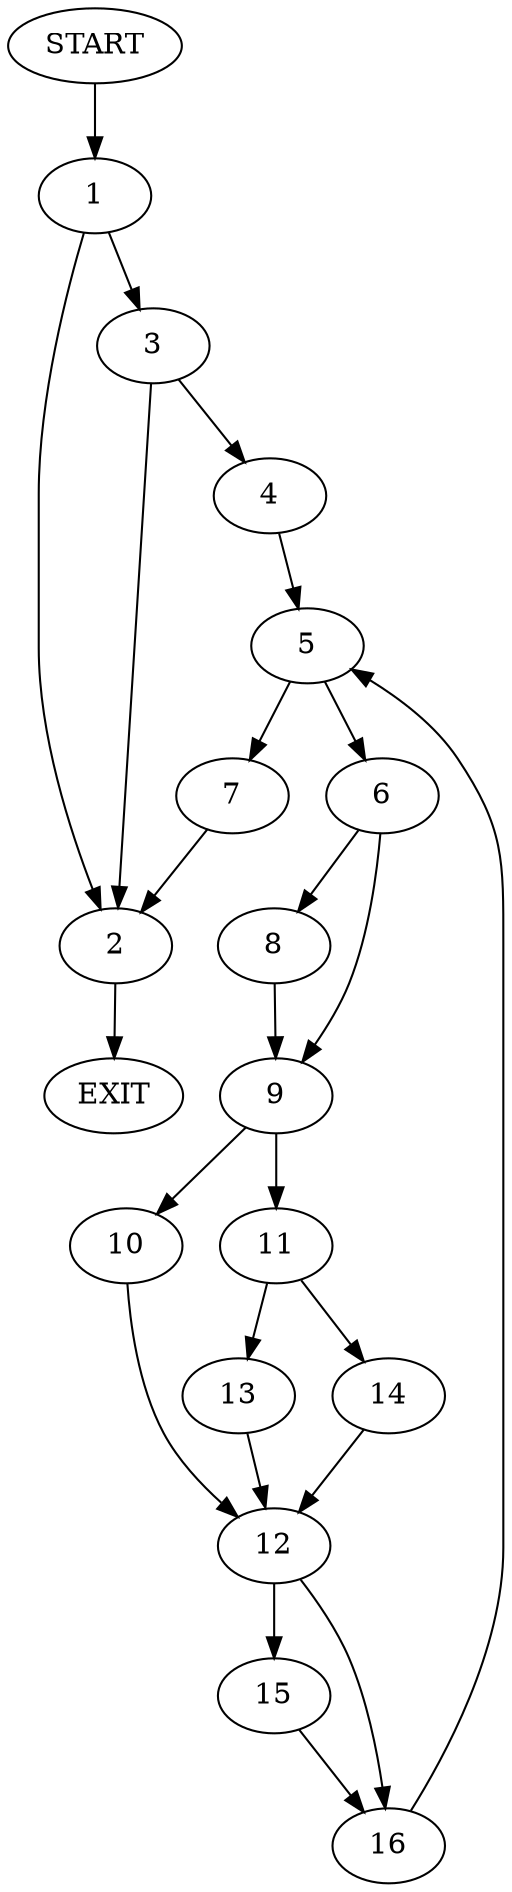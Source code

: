 digraph {
0 [label="START"]
17 [label="EXIT"]
0 -> 1
1 -> 2
1 -> 3
3 -> 2
3 -> 4
2 -> 17
4 -> 5
5 -> 6
5 -> 7
7 -> 2
6 -> 8
6 -> 9
9 -> 10
9 -> 11
8 -> 9
10 -> 12
11 -> 13
11 -> 14
13 -> 12
14 -> 12
12 -> 15
12 -> 16
15 -> 16
16 -> 5
}
